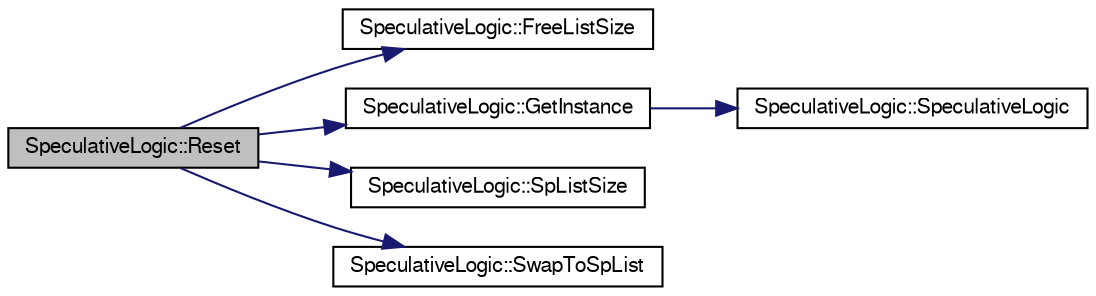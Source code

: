 digraph G
{
  edge [fontname="FreeSans",fontsize="10",labelfontname="FreeSans",labelfontsize="10"];
  node [fontname="FreeSans",fontsize="10",shape=record];
  rankdir=LR;
  Node1 [label="SpeculativeLogic::Reset",height=0.2,width=0.4,color="black", fillcolor="grey75", style="filled" fontcolor="black"];
  Node1 -> Node2 [color="midnightblue",fontsize="10",style="solid"];
  Node2 [label="SpeculativeLogic::FreeListSize",height=0.2,width=0.4,color="black", fillcolor="white", style="filled",URL="$classSpeculativeLogic.html#ae8addd001c76eff87101f1c8a3911a23"];
  Node1 -> Node3 [color="midnightblue",fontsize="10",style="solid"];
  Node3 [label="SpeculativeLogic::GetInstance",height=0.2,width=0.4,color="black", fillcolor="white", style="filled",URL="$classSpeculativeLogic.html#af95e558b3c77884f73b10a0fcf480fe5"];
  Node3 -> Node4 [color="midnightblue",fontsize="10",style="solid"];
  Node4 [label="SpeculativeLogic::SpeculativeLogic",height=0.2,width=0.4,color="black", fillcolor="white", style="filled",URL="$classSpeculativeLogic.html#a11e6d258e73e5d34f8128bbbbd8f1ddb"];
  Node1 -> Node5 [color="midnightblue",fontsize="10",style="solid"];
  Node5 [label="SpeculativeLogic::SpListSize",height=0.2,width=0.4,color="black", fillcolor="white", style="filled",URL="$classSpeculativeLogic.html#aefbc24db69f077274b14f607955a7358"];
  Node1 -> Node6 [color="midnightblue",fontsize="10",style="solid"];
  Node6 [label="SpeculativeLogic::SwapToSpList",height=0.2,width=0.4,color="black", fillcolor="white", style="filled",URL="$classSpeculativeLogic.html#acb0f37017ed611ab21c131ed65b21702"];
}
